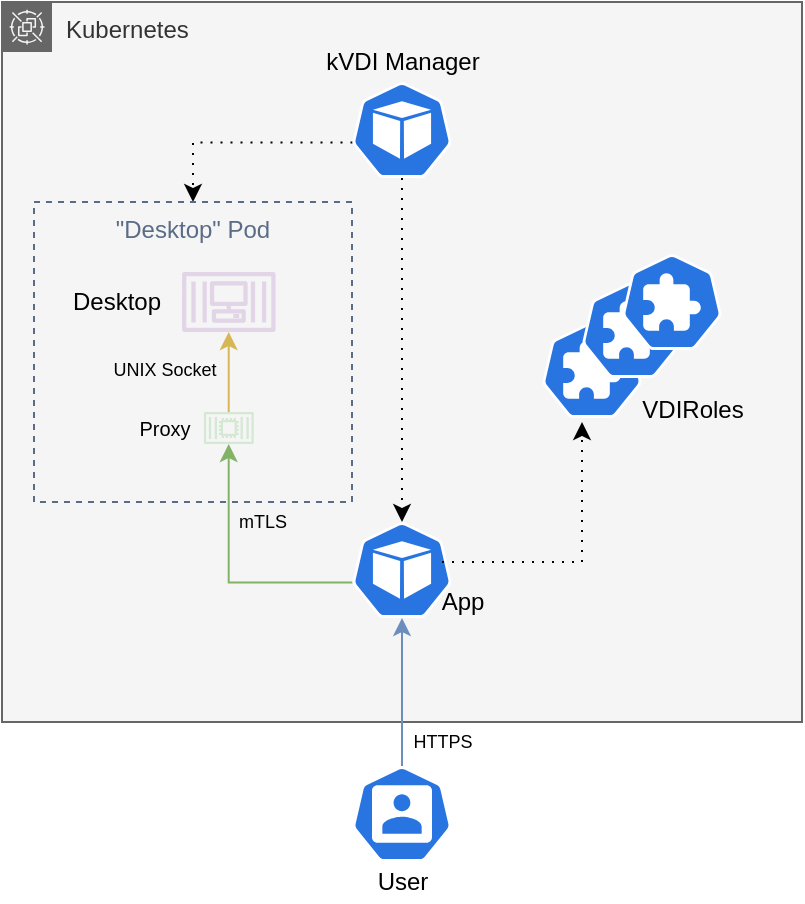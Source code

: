 <mxfile version="13.0.3" type="device"><diagram id="qrMyUVDXFQmryhP0q2Zp" name="Page-1"><mxGraphModel dx="1186" dy="763" grid="1" gridSize="10" guides="1" tooltips="1" connect="1" arrows="1" fold="1" page="1" pageScale="1" pageWidth="850" pageHeight="1100" math="0" shadow="0"><root><mxCell id="0"/><mxCell id="1" parent="0"/><mxCell id="TcKP2pnHNkXkXQRxKnlR-1" value="Kubernetes" style="points=[[0,0],[0.25,0],[0.5,0],[0.75,0],[1,0],[1,0.25],[1,0.5],[1,0.75],[1,1],[0.75,1],[0.5,1],[0.25,1],[0,1],[0,0.75],[0,0.5],[0,0.25]];outlineConnect=0;html=1;whiteSpace=wrap;fontSize=12;fontStyle=0;shape=mxgraph.aws4.group;grIcon=mxgraph.aws4.group_spot_fleet;strokeColor=#666666;fillColor=#f5f5f5;verticalAlign=top;align=left;spacingLeft=30;fontColor=#333333;dashed=0;" parent="1" vertex="1"><mxGeometry x="200" y="120" width="400" height="360" as="geometry"/></mxCell><mxCell id="TcKP2pnHNkXkXQRxKnlR-15" style="edgeStyle=orthogonalEdgeStyle;rounded=0;orthogonalLoop=1;jettySize=auto;html=1;exitX=0.5;exitY=1;exitDx=0;exitDy=0;exitPerimeter=0;entryX=0.5;entryY=0;entryDx=0;entryDy=0;entryPerimeter=0;dashed=1;dashPattern=1 4;" parent="1" source="TcKP2pnHNkXkXQRxKnlR-2" target="TcKP2pnHNkXkXQRxKnlR-8" edge="1"><mxGeometry relative="1" as="geometry"/></mxCell><mxCell id="TcKP2pnHNkXkXQRxKnlR-39" style="edgeStyle=orthogonalEdgeStyle;rounded=0;orthogonalLoop=1;jettySize=auto;html=1;exitX=0.005;exitY=0.63;exitDx=0;exitDy=0;exitPerimeter=0;entryX=0.5;entryY=0;entryDx=0;entryDy=0;dashed=1;dashPattern=1 4;fontSize=9;" parent="1" source="TcKP2pnHNkXkXQRxKnlR-2" target="TcKP2pnHNkXkXQRxKnlR-24" edge="1"><mxGeometry relative="1" as="geometry"/></mxCell><mxCell id="TcKP2pnHNkXkXQRxKnlR-2" value="" style="html=1;dashed=0;whitespace=wrap;fillColor=#2875E2;strokeColor=#ffffff;points=[[0.005,0.63,0],[0.1,0.2,0],[0.9,0.2,0],[0.5,0,0],[0.995,0.63,0],[0.72,0.99,0],[0.5,1,0],[0.28,0.99,0]];shape=mxgraph.kubernetes.icon;prIcon=pod" parent="1" vertex="1"><mxGeometry x="375" y="160" width="50" height="48" as="geometry"/></mxCell><mxCell id="TcKP2pnHNkXkXQRxKnlR-4" value="kVDI Manager" style="text;html=1;align=center;verticalAlign=middle;resizable=0;points=[];autosize=1;" parent="1" vertex="1"><mxGeometry x="355" y="140" width="90" height="20" as="geometry"/></mxCell><mxCell id="TcKP2pnHNkXkXQRxKnlR-31" style="edgeStyle=orthogonalEdgeStyle;rounded=0;orthogonalLoop=1;jettySize=auto;html=1;exitX=0.005;exitY=0.63;exitDx=0;exitDy=0;exitPerimeter=0;fillColor=#d5e8d4;strokeColor=#82b366;" parent="1" source="TcKP2pnHNkXkXQRxKnlR-8" target="TcKP2pnHNkXkXQRxKnlR-28" edge="1"><mxGeometry relative="1" as="geometry"/></mxCell><mxCell id="TcKP2pnHNkXkXQRxKnlR-8" value="" style="html=1;dashed=0;whitespace=wrap;fillColor=#2875E2;strokeColor=#ffffff;points=[[0.005,0.63,0],[0.1,0.2,0],[0.9,0.2,0],[0.5,0,0],[0.995,0.63,0],[0.72,0.99,0],[0.5,1,0],[0.28,0.99,0]];shape=mxgraph.kubernetes.icon;prIcon=pod" parent="1" vertex="1"><mxGeometry x="375" y="380" width="50" height="48" as="geometry"/></mxCell><mxCell id="TcKP2pnHNkXkXQRxKnlR-12" style="edgeStyle=orthogonalEdgeStyle;rounded=0;orthogonalLoop=1;jettySize=auto;html=1;entryX=0.5;entryY=1;entryDx=0;entryDy=0;entryPerimeter=0;fillColor=#dae8fc;strokeColor=#6c8ebf;" parent="1" source="TcKP2pnHNkXkXQRxKnlR-11" target="TcKP2pnHNkXkXQRxKnlR-8" edge="1"><mxGeometry relative="1" as="geometry"/></mxCell><mxCell id="TcKP2pnHNkXkXQRxKnlR-11" value="" style="html=1;dashed=0;whitespace=wrap;fillColor=#2875E2;strokeColor=#ffffff;points=[[0.005,0.63,0],[0.1,0.2,0],[0.9,0.2,0],[0.5,0,0],[0.995,0.63,0],[0.72,0.99,0],[0.5,1,0],[0.28,0.99,0]];shape=mxgraph.kubernetes.icon;prIcon=user" parent="1" vertex="1"><mxGeometry x="375" y="502" width="50" height="48" as="geometry"/></mxCell><mxCell id="uHh1YEs-b-nQcEfqCoKX-2" style="edgeStyle=orthogonalEdgeStyle;rounded=0;orthogonalLoop=1;jettySize=auto;html=1;dashed=1;dashPattern=1 4;" edge="1" parent="1"><mxGeometry relative="1" as="geometry"><mxPoint x="420" y="400" as="sourcePoint"/><mxPoint x="490" y="330" as="targetPoint"/><Array as="points"><mxPoint x="490" y="400"/></Array></mxGeometry></mxCell><mxCell id="TcKP2pnHNkXkXQRxKnlR-22" value="App" style="text;html=1;align=center;verticalAlign=middle;resizable=0;points=[];autosize=1;" parent="1" vertex="1"><mxGeometry x="410" y="410" width="40" height="20" as="geometry"/></mxCell><mxCell id="TcKP2pnHNkXkXQRxKnlR-23" value="User" style="text;html=1;align=center;verticalAlign=middle;resizable=0;points=[];autosize=1;" parent="1" vertex="1"><mxGeometry x="380" y="550" width="40" height="20" as="geometry"/></mxCell><mxCell id="TcKP2pnHNkXkXQRxKnlR-24" value="&quot;Desktop&quot; Pod" style="fillColor=none;strokeColor=#5A6C86;dashed=1;verticalAlign=top;fontStyle=0;fontColor=#5A6C86;" parent="1" vertex="1"><mxGeometry x="216" y="220" width="159" height="150" as="geometry"/></mxCell><mxCell id="TcKP2pnHNkXkXQRxKnlR-26" value="" style="outlineConnect=0;dashed=0;verticalLabelPosition=bottom;verticalAlign=top;align=center;html=1;fontSize=12;fontStyle=0;aspect=fixed;pointerEvents=1;shape=mxgraph.aws4.container_3;fillColor=#e1d5e7;strokeColor=#9673a6;" parent="1" vertex="1"><mxGeometry x="290" y="255" width="46.8" height="30" as="geometry"/></mxCell><mxCell id="TcKP2pnHNkXkXQRxKnlR-29" style="edgeStyle=orthogonalEdgeStyle;rounded=0;orthogonalLoop=1;jettySize=auto;html=1;fillColor=#fff2cc;strokeColor=#d6b656;" parent="1" source="TcKP2pnHNkXkXQRxKnlR-28" target="TcKP2pnHNkXkXQRxKnlR-26" edge="1"><mxGeometry relative="1" as="geometry"/></mxCell><mxCell id="TcKP2pnHNkXkXQRxKnlR-28" value="" style="outlineConnect=0;fillColor=#d5e8d4;strokeColor=#82b366;dashed=0;verticalLabelPosition=bottom;verticalAlign=top;align=center;html=1;fontSize=12;fontStyle=0;aspect=fixed;pointerEvents=1;shape=mxgraph.aws4.container_2;" parent="1" vertex="1"><mxGeometry x="300.92" y="325" width="24.96" height="16" as="geometry"/></mxCell><mxCell id="TcKP2pnHNkXkXQRxKnlR-33" value="Desktop" style="text;html=1;align=center;verticalAlign=middle;resizable=0;points=[];autosize=1;" parent="1" vertex="1"><mxGeometry x="226.88" y="260" width="60" height="20" as="geometry"/></mxCell><mxCell id="TcKP2pnHNkXkXQRxKnlR-34" value="UNIX Socket" style="text;html=1;align=center;verticalAlign=middle;resizable=0;points=[];autosize=1;fontSize=9;" parent="1" vertex="1"><mxGeometry x="245.92" y="294" width="70" height="20" as="geometry"/></mxCell><mxCell id="TcKP2pnHNkXkXQRxKnlR-35" value="&lt;font style=&quot;font-size: 10px;&quot;&gt;Proxy&lt;/font&gt;" style="text;html=1;align=center;verticalAlign=middle;resizable=0;points=[];autosize=1;fontSize=10;" parent="1" vertex="1"><mxGeometry x="260.92" y="323" width="40" height="20" as="geometry"/></mxCell><mxCell id="TcKP2pnHNkXkXQRxKnlR-37" value="mTLS" style="text;html=1;align=center;verticalAlign=middle;resizable=0;points=[];autosize=1;fontSize=9;" parent="1" vertex="1"><mxGeometry x="310" y="370" width="40" height="20" as="geometry"/></mxCell><mxCell id="TcKP2pnHNkXkXQRxKnlR-38" value="HTTPS" style="text;html=1;align=center;verticalAlign=middle;resizable=0;points=[];autosize=1;fontSize=9;" parent="1" vertex="1"><mxGeometry x="395" y="480" width="50" height="20" as="geometry"/></mxCell><mxCell id="uHh1YEs-b-nQcEfqCoKX-3" value="" style="html=1;dashed=0;whitespace=wrap;fillColor=#2875E2;strokeColor=#ffffff;points=[[0.005,0.63,0],[0.1,0.2,0],[0.9,0.2,0],[0.5,0,0],[0.995,0.63,0],[0.72,0.99,0],[0.5,1,0],[0.28,0.99,0]];shape=mxgraph.kubernetes.icon;prIcon=crd" vertex="1" parent="1"><mxGeometry x="470" y="280" width="50" height="48" as="geometry"/></mxCell><mxCell id="uHh1YEs-b-nQcEfqCoKX-4" value="" style="html=1;dashed=0;whitespace=wrap;fillColor=#2875E2;strokeColor=#ffffff;points=[[0.005,0.63,0],[0.1,0.2,0],[0.9,0.2,0],[0.5,0,0],[0.995,0.63,0],[0.72,0.99,0],[0.5,1,0],[0.28,0.99,0]];shape=mxgraph.kubernetes.icon;prIcon=crd" vertex="1" parent="1"><mxGeometry x="490" y="260" width="50" height="48" as="geometry"/></mxCell><mxCell id="uHh1YEs-b-nQcEfqCoKX-5" value="" style="html=1;dashed=0;whitespace=wrap;fillColor=#2875E2;strokeColor=#ffffff;points=[[0.005,0.63,0],[0.1,0.2,0],[0.9,0.2,0],[0.5,0,0],[0.995,0.63,0],[0.72,0.99,0],[0.5,1,0],[0.28,0.99,0]];shape=mxgraph.kubernetes.icon;prIcon=crd" vertex="1" parent="1"><mxGeometry x="510" y="246" width="50" height="48" as="geometry"/></mxCell><mxCell id="uHh1YEs-b-nQcEfqCoKX-6" value="VDIRoles" style="text;html=1;resizable=0;autosize=1;align=center;verticalAlign=middle;points=[];fillColor=none;strokeColor=none;rounded=0;" vertex="1" parent="1"><mxGeometry x="510" y="314" width="70" height="20" as="geometry"/></mxCell></root></mxGraphModel></diagram></mxfile>